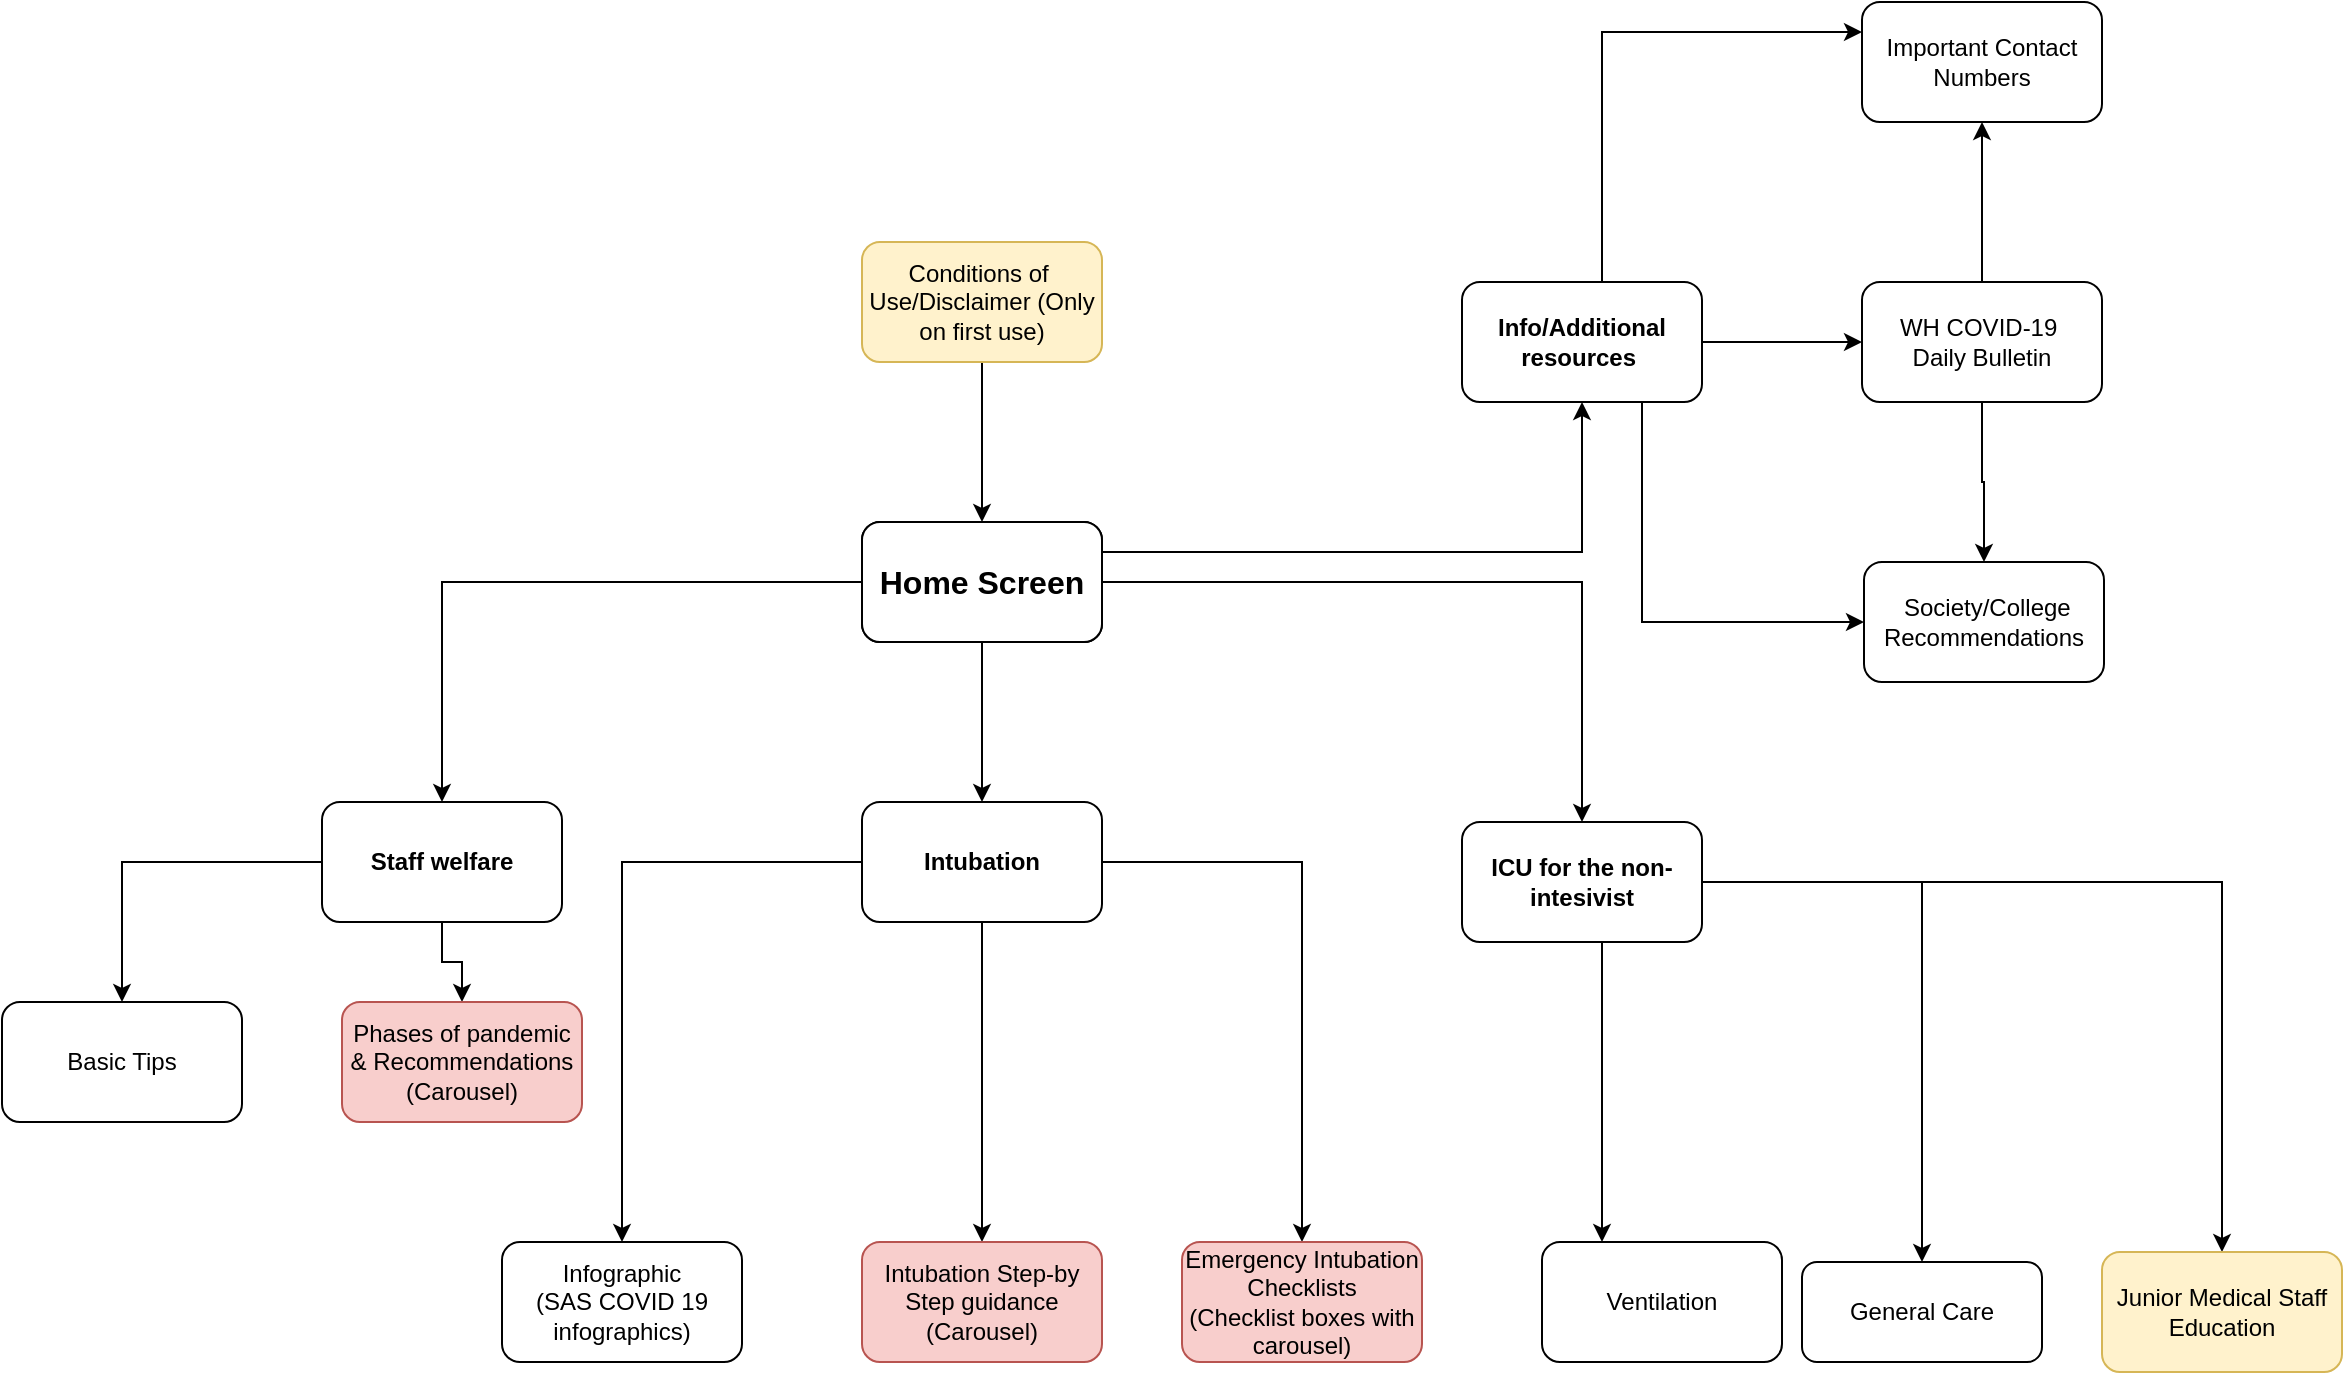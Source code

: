 <mxfile version="12.8.8" type="github"><diagram name="Page-1" id="74e2e168-ea6b-b213-b513-2b3c1d86103e"><mxGraphModel dx="2992" dy="1980" grid="1" gridSize="10" guides="1" tooltips="1" connect="1" arrows="1" fold="1" page="1" pageScale="1" pageWidth="1100" pageHeight="850" background="#ffffff" math="0" shadow="0"><root><mxCell id="0"/><mxCell id="1" parent="0"/><mxCell id="EwlcQp5Az3rUC2PLK72F-8" value="" style="edgeStyle=orthogonalEdgeStyle;rounded=0;orthogonalLoop=1;jettySize=auto;html=1;" edge="1" parent="1" source="EwlcQp5Az3rUC2PLK72F-6" target="EwlcQp5Az3rUC2PLK72F-7"><mxGeometry relative="1" as="geometry"/></mxCell><mxCell id="EwlcQp5Az3rUC2PLK72F-6" value="Conditions of&amp;nbsp; Use/Disclaimer (Only on first use)" style="rounded=1;whiteSpace=wrap;html=1;fillColor=#fff2cc;strokeColor=#d6b656;" vertex="1" parent="1"><mxGeometry x="350" y="50" width="120" height="60" as="geometry"/></mxCell><mxCell id="EwlcQp5Az3rUC2PLK72F-10" value="" style="edgeStyle=orthogonalEdgeStyle;rounded=0;orthogonalLoop=1;jettySize=auto;html=1;" edge="1" parent="1" source="EwlcQp5Az3rUC2PLK72F-7" target="EwlcQp5Az3rUC2PLK72F-9"><mxGeometry relative="1" as="geometry"/></mxCell><mxCell id="EwlcQp5Az3rUC2PLK72F-12" value="" style="edgeStyle=orthogonalEdgeStyle;rounded=0;orthogonalLoop=1;jettySize=auto;html=1;" edge="1" parent="1" source="EwlcQp5Az3rUC2PLK72F-7" target="EwlcQp5Az3rUC2PLK72F-11"><mxGeometry relative="1" as="geometry"/></mxCell><mxCell id="EwlcQp5Az3rUC2PLK72F-14" value="" style="edgeStyle=orthogonalEdgeStyle;rounded=0;orthogonalLoop=1;jettySize=auto;html=1;" edge="1" parent="1" source="EwlcQp5Az3rUC2PLK72F-7" target="EwlcQp5Az3rUC2PLK72F-13"><mxGeometry relative="1" as="geometry"/></mxCell><mxCell id="EwlcQp5Az3rUC2PLK72F-7" value="Home Screen" style="rounded=1;whiteSpace=wrap;html=1;" vertex="1" parent="1"><mxGeometry x="350" y="190" width="120" height="60" as="geometry"/></mxCell><mxCell id="EwlcQp5Az3rUC2PLK72F-43" value="" style="edgeStyle=orthogonalEdgeStyle;rounded=0;orthogonalLoop=1;jettySize=auto;html=1;" edge="1" parent="1" source="EwlcQp5Az3rUC2PLK72F-13" target="EwlcQp5Az3rUC2PLK72F-42"><mxGeometry relative="1" as="geometry"><Array as="points"><mxPoint x="720" y="490"/><mxPoint x="720" y="490"/></Array></mxGeometry></mxCell><mxCell id="EwlcQp5Az3rUC2PLK72F-45" value="" style="edgeStyle=orthogonalEdgeStyle;rounded=0;orthogonalLoop=1;jettySize=auto;html=1;" edge="1" parent="1" source="EwlcQp5Az3rUC2PLK72F-13" target="EwlcQp5Az3rUC2PLK72F-44"><mxGeometry relative="1" as="geometry"/></mxCell><mxCell id="EwlcQp5Az3rUC2PLK72F-47" value="" style="edgeStyle=orthogonalEdgeStyle;rounded=0;orthogonalLoop=1;jettySize=auto;html=1;" edge="1" parent="1" source="EwlcQp5Az3rUC2PLK72F-13" target="EwlcQp5Az3rUC2PLK72F-46"><mxGeometry relative="1" as="geometry"/></mxCell><mxCell id="EwlcQp5Az3rUC2PLK72F-13" value="&lt;b&gt;ICU for the non-intesivist&lt;/b&gt;" style="rounded=1;whiteSpace=wrap;html=1;" vertex="1" parent="1"><mxGeometry x="650" y="340" width="120" height="60" as="geometry"/></mxCell><mxCell id="EwlcQp5Az3rUC2PLK72F-46" value="Junior Medical Staff Education" style="rounded=1;whiteSpace=wrap;html=1;fillColor=#fff2cc;strokeColor=#d6b656;" vertex="1" parent="1"><mxGeometry x="970" y="555" width="120" height="60" as="geometry"/></mxCell><mxCell id="EwlcQp5Az3rUC2PLK72F-44" value="General Care" style="rounded=1;whiteSpace=wrap;html=1;" vertex="1" parent="1"><mxGeometry x="820" y="560" width="120" height="50" as="geometry"/></mxCell><mxCell id="EwlcQp5Az3rUC2PLK72F-42" value="Ventilation" style="rounded=1;whiteSpace=wrap;html=1;" vertex="1" parent="1"><mxGeometry x="690" y="550" width="120" height="60" as="geometry"/></mxCell><mxCell id="EwlcQp5Az3rUC2PLK72F-37" value="" style="edgeStyle=orthogonalEdgeStyle;rounded=0;orthogonalLoop=1;jettySize=auto;html=1;" edge="1" parent="1" source="EwlcQp5Az3rUC2PLK72F-11" target="EwlcQp5Az3rUC2PLK72F-36"><mxGeometry relative="1" as="geometry"/></mxCell><mxCell id="EwlcQp5Az3rUC2PLK72F-39" value="" style="edgeStyle=orthogonalEdgeStyle;rounded=0;orthogonalLoop=1;jettySize=auto;html=1;" edge="1" parent="1" source="EwlcQp5Az3rUC2PLK72F-11" target="EwlcQp5Az3rUC2PLK72F-38"><mxGeometry relative="1" as="geometry"/></mxCell><mxCell id="EwlcQp5Az3rUC2PLK72F-41" value="" style="edgeStyle=orthogonalEdgeStyle;rounded=0;orthogonalLoop=1;jettySize=auto;html=1;" edge="1" parent="1" source="EwlcQp5Az3rUC2PLK72F-11" target="EwlcQp5Az3rUC2PLK72F-40"><mxGeometry relative="1" as="geometry"/></mxCell><mxCell id="EwlcQp5Az3rUC2PLK72F-11" value="&lt;b&gt;Intubation&lt;/b&gt;" style="rounded=1;whiteSpace=wrap;html=1;" vertex="1" parent="1"><mxGeometry x="350" y="330" width="120" height="60" as="geometry"/></mxCell><mxCell id="EwlcQp5Az3rUC2PLK72F-40" value="Emergency Intubation Checklists&lt;br&gt;(Checklist boxes with carousel)" style="rounded=1;whiteSpace=wrap;html=1;fillColor=#f8cecc;strokeColor=#b85450;" vertex="1" parent="1"><mxGeometry x="510" y="550" width="120" height="60" as="geometry"/></mxCell><mxCell id="EwlcQp5Az3rUC2PLK72F-38" value="Intubation Step-by Step guidance&lt;br&gt;(Carousel)" style="rounded=1;whiteSpace=wrap;html=1;fillColor=#f8cecc;strokeColor=#b85450;" vertex="1" parent="1"><mxGeometry x="350" y="550" width="120" height="60" as="geometry"/></mxCell><mxCell id="EwlcQp5Az3rUC2PLK72F-36" value="Infographic&lt;br&gt;(SAS COVID 19 infographics)" style="rounded=1;whiteSpace=wrap;html=1;" vertex="1" parent="1"><mxGeometry x="170" y="550" width="120" height="60" as="geometry"/></mxCell><mxCell id="EwlcQp5Az3rUC2PLK72F-33" value="" style="edgeStyle=orthogonalEdgeStyle;rounded=0;orthogonalLoop=1;jettySize=auto;html=1;" edge="1" parent="1" source="EwlcQp5Az3rUC2PLK72F-9" target="EwlcQp5Az3rUC2PLK72F-32"><mxGeometry relative="1" as="geometry"/></mxCell><mxCell id="EwlcQp5Az3rUC2PLK72F-35" value="" style="edgeStyle=orthogonalEdgeStyle;rounded=0;orthogonalLoop=1;jettySize=auto;html=1;" edge="1" parent="1" source="EwlcQp5Az3rUC2PLK72F-9" target="EwlcQp5Az3rUC2PLK72F-34"><mxGeometry relative="1" as="geometry"/></mxCell><mxCell id="EwlcQp5Az3rUC2PLK72F-9" value="&lt;b&gt;Staff welfare&lt;/b&gt;" style="rounded=1;whiteSpace=wrap;html=1;" vertex="1" parent="1"><mxGeometry x="80" y="330" width="120" height="60" as="geometry"/></mxCell><mxCell id="EwlcQp5Az3rUC2PLK72F-34" value="Phases of pandemic &amp;amp; Recommendations (Carousel)" style="rounded=1;whiteSpace=wrap;html=1;fillColor=#f8cecc;strokeColor=#b85450;" vertex="1" parent="1"><mxGeometry x="90" y="430" width="120" height="60" as="geometry"/></mxCell><mxCell id="EwlcQp5Az3rUC2PLK72F-32" value="Basic Tips" style="rounded=1;whiteSpace=wrap;html=1;" vertex="1" parent="1"><mxGeometry x="-80" y="430" width="120" height="60" as="geometry"/></mxCell><mxCell id="EwlcQp5Az3rUC2PLK72F-18" value="&lt;b&gt;&lt;font style=&quot;font-size: 16px&quot;&gt;Home Screen&lt;/font&gt;&lt;/b&gt;" style="rounded=1;whiteSpace=wrap;html=1;" vertex="1" parent="1"><mxGeometry x="350" y="190" width="120" height="60" as="geometry"/></mxCell><mxCell id="EwlcQp5Az3rUC2PLK72F-22" value="" style="edgeStyle=orthogonalEdgeStyle;rounded=0;orthogonalLoop=1;jettySize=auto;html=1;exitX=1;exitY=0.25;exitDx=0;exitDy=0;" edge="1" parent="1" source="EwlcQp5Az3rUC2PLK72F-18" target="EwlcQp5Az3rUC2PLK72F-20"><mxGeometry relative="1" as="geometry"><mxPoint x="570" y="100" as="sourcePoint"/></mxGeometry></mxCell><mxCell id="EwlcQp5Az3rUC2PLK72F-24" value="" style="edgeStyle=orthogonalEdgeStyle;rounded=0;orthogonalLoop=1;jettySize=auto;html=1;entryX=0;entryY=0.25;entryDx=0;entryDy=0;" edge="1" parent="1" source="EwlcQp5Az3rUC2PLK72F-20" target="EwlcQp5Az3rUC2PLK72F-25"><mxGeometry relative="1" as="geometry"><mxPoint x="710" y="-50" as="targetPoint"/><Array as="points"><mxPoint x="720" y="-55"/></Array></mxGeometry></mxCell><mxCell id="EwlcQp5Az3rUC2PLK72F-29" value="" style="edgeStyle=orthogonalEdgeStyle;rounded=0;orthogonalLoop=1;jettySize=auto;html=1;" edge="1" parent="1" source="EwlcQp5Az3rUC2PLK72F-20" target="EwlcQp5Az3rUC2PLK72F-23"><mxGeometry relative="1" as="geometry"/></mxCell><mxCell id="EwlcQp5Az3rUC2PLK72F-20" value="&lt;b&gt;Info/Additional resources&amp;nbsp;&lt;/b&gt;" style="rounded=1;whiteSpace=wrap;html=1;" vertex="1" parent="1"><mxGeometry x="650" y="70" width="120" height="60" as="geometry"/></mxCell><mxCell id="EwlcQp5Az3rUC2PLK72F-26" value="" style="edgeStyle=orthogonalEdgeStyle;rounded=0;orthogonalLoop=1;jettySize=auto;html=1;" edge="1" parent="1" source="EwlcQp5Az3rUC2PLK72F-23" target="EwlcQp5Az3rUC2PLK72F-25"><mxGeometry relative="1" as="geometry"/></mxCell><mxCell id="EwlcQp5Az3rUC2PLK72F-28" value="" style="edgeStyle=orthogonalEdgeStyle;rounded=0;orthogonalLoop=1;jettySize=auto;html=1;" edge="1" parent="1" source="EwlcQp5Az3rUC2PLK72F-23" target="EwlcQp5Az3rUC2PLK72F-27"><mxGeometry relative="1" as="geometry"/></mxCell><mxCell id="EwlcQp5Az3rUC2PLK72F-23" value="WH COVID-19&amp;nbsp;&lt;br&gt;Daily Bulletin" style="rounded=1;whiteSpace=wrap;html=1;" vertex="1" parent="1"><mxGeometry x="850" y="70" width="120" height="60" as="geometry"/></mxCell><mxCell id="EwlcQp5Az3rUC2PLK72F-31" value="" style="edgeStyle=orthogonalEdgeStyle;rounded=0;orthogonalLoop=1;jettySize=auto;html=1;exitX=0.75;exitY=1;exitDx=0;exitDy=0;" edge="1" parent="1" source="EwlcQp5Az3rUC2PLK72F-20" target="EwlcQp5Az3rUC2PLK72F-27"><mxGeometry relative="1" as="geometry"><mxPoint x="770" y="240" as="sourcePoint"/><Array as="points"><mxPoint x="740" y="240"/></Array></mxGeometry></mxCell><mxCell id="EwlcQp5Az3rUC2PLK72F-27" value="&amp;nbsp;Society/College Recommendations" style="rounded=1;whiteSpace=wrap;html=1;" vertex="1" parent="1"><mxGeometry x="851" y="210" width="120" height="60" as="geometry"/></mxCell><mxCell id="EwlcQp5Az3rUC2PLK72F-25" value="Important Contact Numbers" style="rounded=1;whiteSpace=wrap;html=1;" vertex="1" parent="1"><mxGeometry x="850" y="-70" width="120" height="60" as="geometry"/></mxCell></root></mxGraphModel></diagram></mxfile>